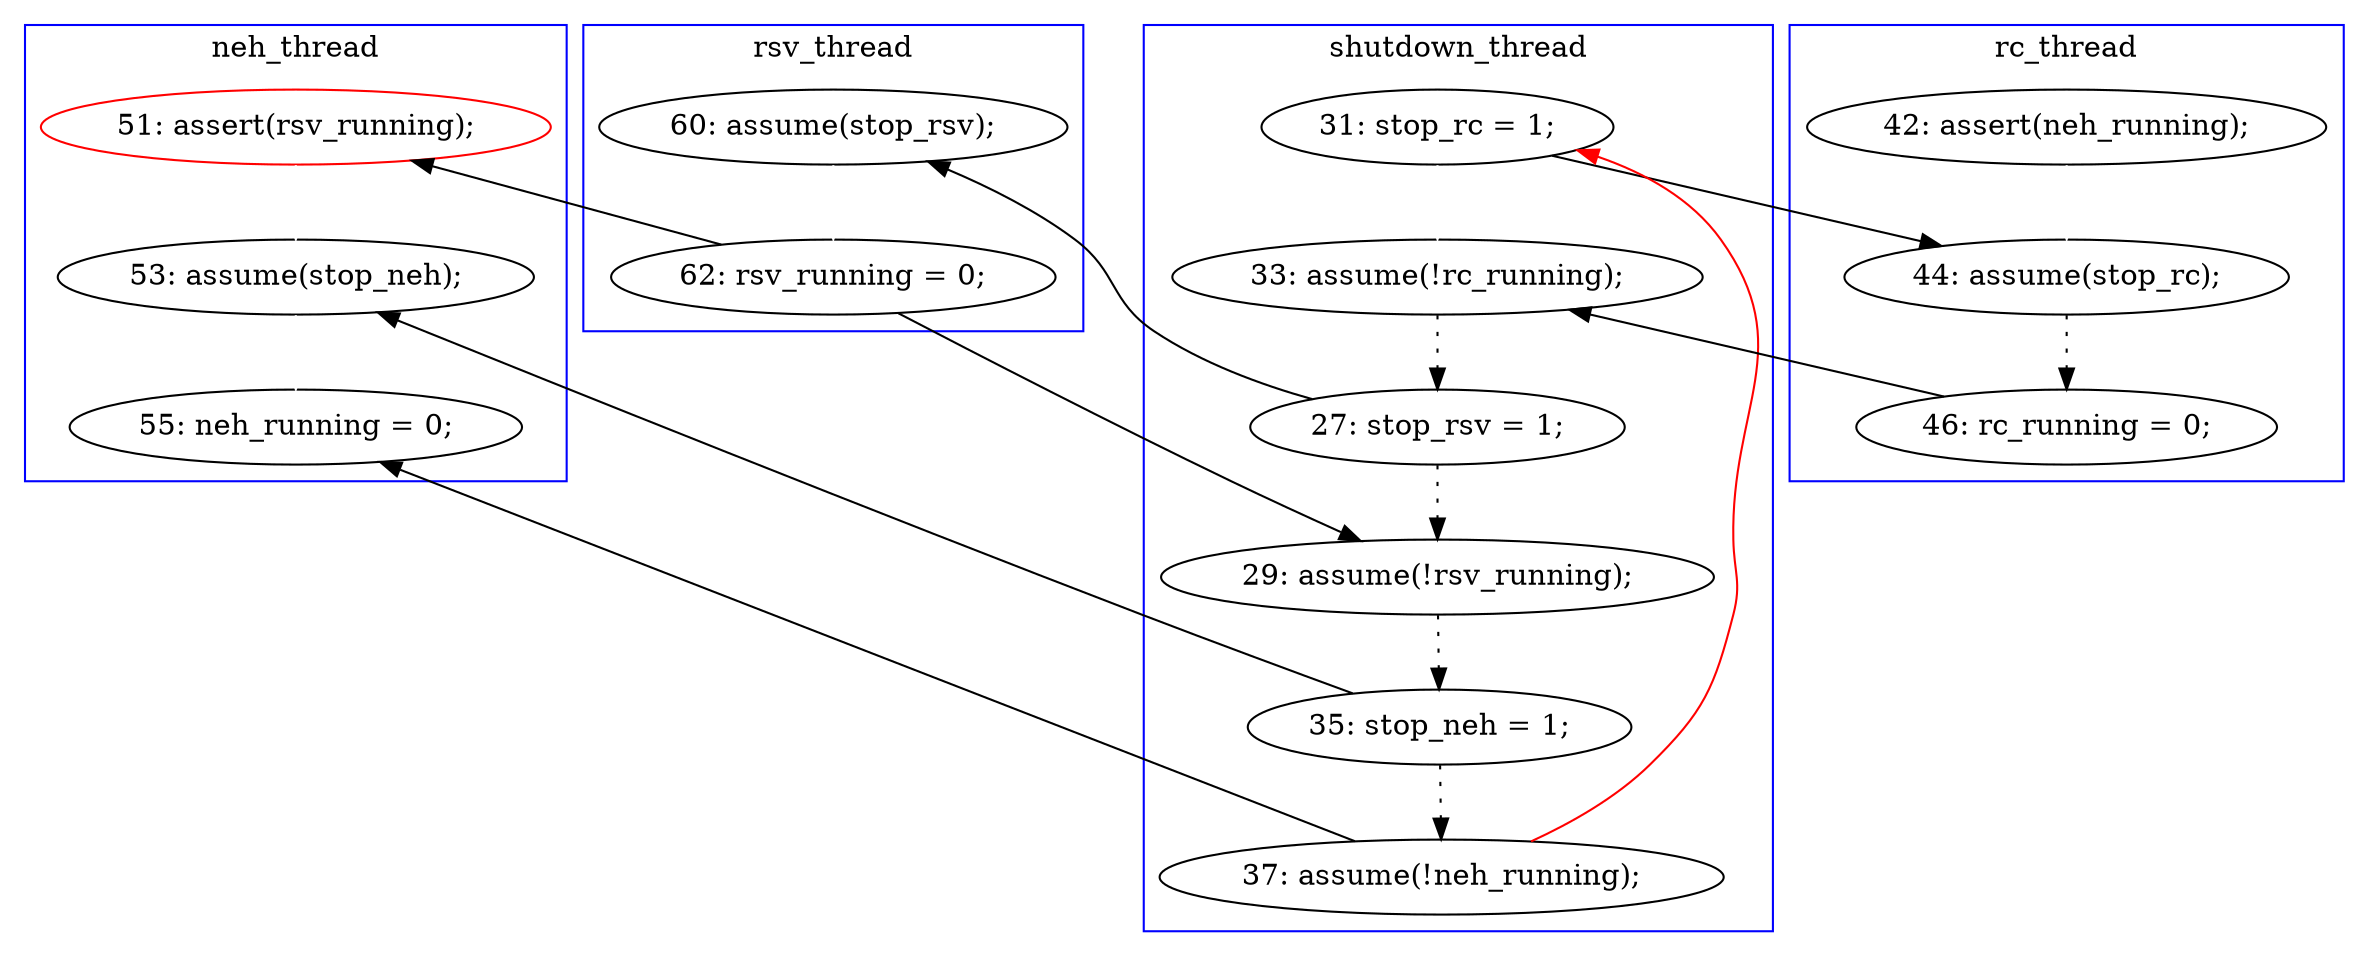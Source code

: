 digraph Counterexample {
	29 -> 31 [color = white, style = solid]
	12 -> 19 [color = white, style = solid]
	21 -> 24 [color = black, style = dotted]
	23 -> 24 [color = black, style = solid, constraint = false]
	12 -> 16 [color = black, style = solid, constraint = false]
	22 -> 23 [color = white, style = solid]
	24 -> 26 [color = black, style = dotted]
	30 -> 12 [color = red, style = solid, constraint = false]
	15 -> 16 [color = white, style = solid]
	26 -> 30 [color = black, style = dotted]
	19 -> 21 [color = black, style = dotted]
	23 -> 29 [color = black, style = solid, constraint = false]
	16 -> 18 [color = black, style = dotted]
	31 -> 33 [color = white, style = solid]
	26 -> 31 [color = black, style = solid, constraint = false]
	18 -> 19 [color = black, style = solid, constraint = false]
	21 -> 22 [color = black, style = solid, constraint = false]
	30 -> 33 [color = black, style = solid, constraint = false]
	subgraph cluster4 {
		label = rsv_thread
		color = blue
		23  [label = "62: rsv_running = 0;"]
		22  [label = "60: assume(stop_rsv);"]
	}
	subgraph cluster3 {
		label = neh_thread
		color = blue
		33  [label = "55: neh_running = 0;"]
		29  [label = "51: assert(rsv_running);", color = red]
		31  [label = "53: assume(stop_neh);"]
	}
	subgraph cluster1 {
		label = shutdown_thread
		color = blue
		21  [label = "27: stop_rsv = 1;"]
		26  [label = "35: stop_neh = 1;"]
		12  [label = "31: stop_rc = 1;"]
		24  [label = "29: assume(!rsv_running);"]
		30  [label = "37: assume(!neh_running);"]
		19  [label = "33: assume(!rc_running);"]
	}
	subgraph cluster2 {
		label = rc_thread
		color = blue
		15  [label = "42: assert(neh_running);"]
		18  [label = "46: rc_running = 0;"]
		16  [label = "44: assume(stop_rc);"]
	}
}